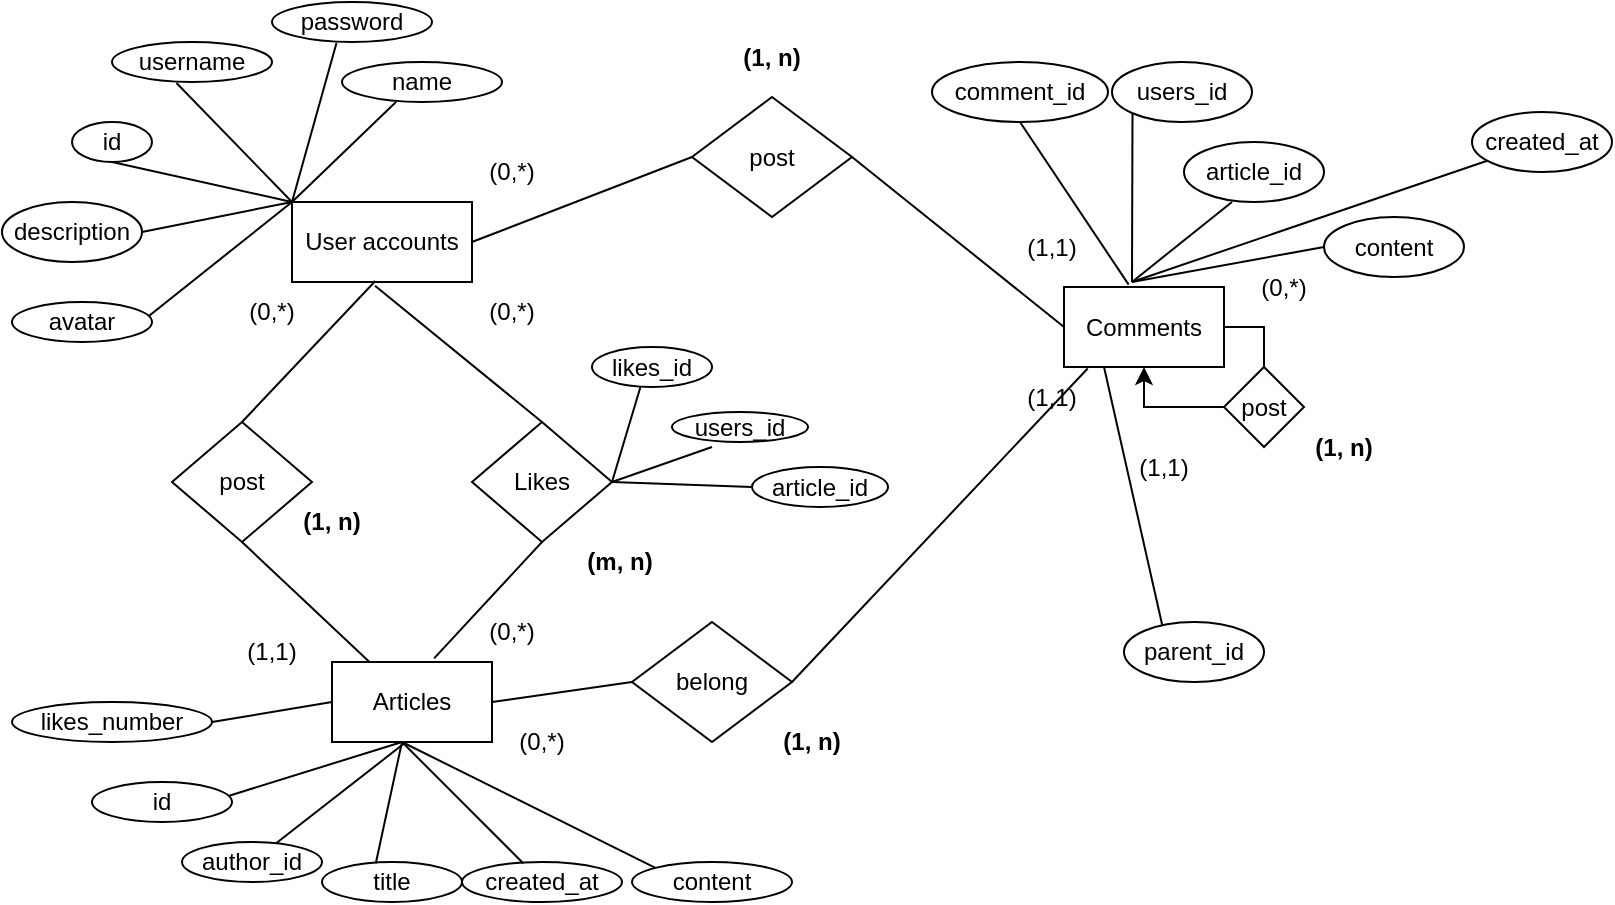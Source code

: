 <mxfile version="26.0.9">
  <diagram name="第 1 页" id="D_iLjtlxCESLnS4mteuK">
    <mxGraphModel dx="1461" dy="618" grid="1" gridSize="10" guides="1" tooltips="1" connect="1" arrows="1" fold="1" page="1" pageScale="1" pageWidth="827" pageHeight="1169" math="0" shadow="0">
      <root>
        <mxCell id="0" />
        <mxCell id="1" parent="0" />
        <mxCell id="KNTMLD6Z3FQGWexC-2fK-97" value="" style="group" vertex="1" connectable="0" parent="1">
          <mxGeometry x="220" y="110" width="805" height="450" as="geometry" />
        </mxCell>
        <mxCell id="KNTMLD6Z3FQGWexC-2fK-1" value="User accounts" style="rounded=0;whiteSpace=wrap;html=1;" vertex="1" parent="KNTMLD6Z3FQGWexC-2fK-97">
          <mxGeometry x="145" y="100" width="90" height="40" as="geometry" />
        </mxCell>
        <mxCell id="KNTMLD6Z3FQGWexC-2fK-2" value="Articles" style="rounded=0;whiteSpace=wrap;html=1;" vertex="1" parent="KNTMLD6Z3FQGWexC-2fK-97">
          <mxGeometry x="165" y="330" width="80" height="40" as="geometry" />
        </mxCell>
        <mxCell id="KNTMLD6Z3FQGWexC-2fK-3" value="Comments" style="rounded=0;whiteSpace=wrap;html=1;" vertex="1" parent="KNTMLD6Z3FQGWexC-2fK-97">
          <mxGeometry x="531" y="142.5" width="80" height="40" as="geometry" />
        </mxCell>
        <mxCell id="KNTMLD6Z3FQGWexC-2fK-6" value="post" style="rhombus;whiteSpace=wrap;html=1;" vertex="1" parent="KNTMLD6Z3FQGWexC-2fK-97">
          <mxGeometry x="85" y="210" width="70" height="60" as="geometry" />
        </mxCell>
        <mxCell id="KNTMLD6Z3FQGWexC-2fK-7" value="" style="endArrow=none;html=1;rounded=0;entryX=0.463;entryY=0.987;entryDx=0;entryDy=0;exitX=0.5;exitY=0;exitDx=0;exitDy=0;entryPerimeter=0;" edge="1" parent="KNTMLD6Z3FQGWexC-2fK-97" source="KNTMLD6Z3FQGWexC-2fK-6" target="KNTMLD6Z3FQGWexC-2fK-1">
          <mxGeometry width="50" height="50" relative="1" as="geometry">
            <mxPoint x="265" y="290" as="sourcePoint" />
            <mxPoint x="315" y="240" as="targetPoint" />
          </mxGeometry>
        </mxCell>
        <mxCell id="KNTMLD6Z3FQGWexC-2fK-8" value="" style="endArrow=none;html=1;rounded=0;entryX=0.5;entryY=1;entryDx=0;entryDy=0;" edge="1" parent="KNTMLD6Z3FQGWexC-2fK-97" source="KNTMLD6Z3FQGWexC-2fK-2" target="KNTMLD6Z3FQGWexC-2fK-6">
          <mxGeometry width="50" height="50" relative="1" as="geometry">
            <mxPoint x="295" y="320" as="sourcePoint" />
            <mxPoint x="229.71" y="320" as="targetPoint" />
          </mxGeometry>
        </mxCell>
        <mxCell id="KNTMLD6Z3FQGWexC-2fK-10" value="(0,*)" style="text;html=1;align=center;verticalAlign=middle;whiteSpace=wrap;rounded=0;" vertex="1" parent="KNTMLD6Z3FQGWexC-2fK-97">
          <mxGeometry x="115" y="140" width="40" height="30" as="geometry" />
        </mxCell>
        <mxCell id="KNTMLD6Z3FQGWexC-2fK-11" value="(1,1)" style="text;html=1;align=center;verticalAlign=middle;whiteSpace=wrap;rounded=0;" vertex="1" parent="KNTMLD6Z3FQGWexC-2fK-97">
          <mxGeometry x="115" y="310" width="40" height="30" as="geometry" />
        </mxCell>
        <mxCell id="KNTMLD6Z3FQGWexC-2fK-14" value="" style="endArrow=none;html=1;rounded=0;entryX=1;entryY=0.5;entryDx=0;entryDy=0;exitX=0;exitY=0.5;exitDx=0;exitDy=0;" edge="1" parent="KNTMLD6Z3FQGWexC-2fK-97" source="KNTMLD6Z3FQGWexC-2fK-15" target="KNTMLD6Z3FQGWexC-2fK-1">
          <mxGeometry width="50" height="50" relative="1" as="geometry">
            <mxPoint x="305" y="210" as="sourcePoint" />
            <mxPoint x="282" y="209" as="targetPoint" />
          </mxGeometry>
        </mxCell>
        <mxCell id="KNTMLD6Z3FQGWexC-2fK-15" value="post" style="rhombus;whiteSpace=wrap;html=1;" vertex="1" parent="KNTMLD6Z3FQGWexC-2fK-97">
          <mxGeometry x="345" y="47.5" width="80" height="60" as="geometry" />
        </mxCell>
        <mxCell id="KNTMLD6Z3FQGWexC-2fK-16" value="" style="endArrow=none;html=1;rounded=0;entryX=1;entryY=0.5;entryDx=0;entryDy=0;exitX=0;exitY=0.5;exitDx=0;exitDy=0;" edge="1" parent="KNTMLD6Z3FQGWexC-2fK-97" source="KNTMLD6Z3FQGWexC-2fK-3" target="KNTMLD6Z3FQGWexC-2fK-15">
          <mxGeometry width="50" height="50" relative="1" as="geometry">
            <mxPoint x="445" y="209.71" as="sourcePoint" />
            <mxPoint x="415" y="209.71" as="targetPoint" />
          </mxGeometry>
        </mxCell>
        <mxCell id="KNTMLD6Z3FQGWexC-2fK-17" style="edgeStyle=orthogonalEdgeStyle;rounded=0;orthogonalLoop=1;jettySize=auto;html=1;exitX=1;exitY=0.5;exitDx=0;exitDy=0;" edge="1" parent="KNTMLD6Z3FQGWexC-2fK-97" source="KNTMLD6Z3FQGWexC-2fK-3" target="KNTMLD6Z3FQGWexC-2fK-3">
          <mxGeometry relative="1" as="geometry" />
        </mxCell>
        <mxCell id="KNTMLD6Z3FQGWexC-2fK-18" value="post" style="rhombus;whiteSpace=wrap;html=1;" vertex="1" parent="KNTMLD6Z3FQGWexC-2fK-97">
          <mxGeometry x="611" y="182.5" width="40" height="40" as="geometry" />
        </mxCell>
        <mxCell id="KNTMLD6Z3FQGWexC-2fK-19" value="(0,*)" style="text;html=1;align=center;verticalAlign=middle;whiteSpace=wrap;rounded=0;" vertex="1" parent="KNTMLD6Z3FQGWexC-2fK-97">
          <mxGeometry x="621" y="122.5" width="40" height="40" as="geometry" />
        </mxCell>
        <mxCell id="KNTMLD6Z3FQGWexC-2fK-20" value="(1,1)" style="text;html=1;align=center;verticalAlign=middle;whiteSpace=wrap;rounded=0;" vertex="1" parent="KNTMLD6Z3FQGWexC-2fK-97">
          <mxGeometry x="561" y="212.5" width="40" height="40" as="geometry" />
        </mxCell>
        <mxCell id="KNTMLD6Z3FQGWexC-2fK-21" value="&lt;b&gt;(1, n)&lt;/b&gt;" style="text;html=1;align=center;verticalAlign=middle;whiteSpace=wrap;rounded=0;" vertex="1" parent="KNTMLD6Z3FQGWexC-2fK-97">
          <mxGeometry x="651" y="202.5" width="40" height="40" as="geometry" />
        </mxCell>
        <mxCell id="KNTMLD6Z3FQGWexC-2fK-22" value="Likes" style="rhombus;whiteSpace=wrap;html=1;" vertex="1" parent="KNTMLD6Z3FQGWexC-2fK-97">
          <mxGeometry x="235" y="210" width="70" height="60" as="geometry" />
        </mxCell>
        <mxCell id="KNTMLD6Z3FQGWexC-2fK-23" value="" style="endArrow=none;html=1;rounded=0;entryX=0.461;entryY=1.046;entryDx=0;entryDy=0;exitX=0.5;exitY=0;exitDx=0;exitDy=0;entryPerimeter=0;" edge="1" parent="KNTMLD6Z3FQGWexC-2fK-97" source="KNTMLD6Z3FQGWexC-2fK-22" target="KNTMLD6Z3FQGWexC-2fK-1">
          <mxGeometry width="50" height="50" relative="1" as="geometry">
            <mxPoint x="340" y="170" as="sourcePoint" />
            <mxPoint x="205" y="140" as="targetPoint" />
          </mxGeometry>
        </mxCell>
        <mxCell id="KNTMLD6Z3FQGWexC-2fK-25" value="" style="endArrow=none;html=1;rounded=0;entryX=0.5;entryY=1;entryDx=0;entryDy=0;exitX=0.638;exitY=-0.046;exitDx=0;exitDy=0;exitPerimeter=0;" edge="1" parent="KNTMLD6Z3FQGWexC-2fK-97" source="KNTMLD6Z3FQGWexC-2fK-2" target="KNTMLD6Z3FQGWexC-2fK-22">
          <mxGeometry width="50" height="50" relative="1" as="geometry">
            <mxPoint x="359" y="330" as="sourcePoint" />
            <mxPoint x="295" y="270" as="targetPoint" />
          </mxGeometry>
        </mxCell>
        <mxCell id="KNTMLD6Z3FQGWexC-2fK-26" value="(0,*)" style="text;html=1;align=center;verticalAlign=middle;whiteSpace=wrap;rounded=0;" vertex="1" parent="KNTMLD6Z3FQGWexC-2fK-97">
          <mxGeometry x="235" y="140" width="40" height="30" as="geometry" />
        </mxCell>
        <mxCell id="KNTMLD6Z3FQGWexC-2fK-27" value="(0,*)" style="text;html=1;align=center;verticalAlign=middle;whiteSpace=wrap;rounded=0;" vertex="1" parent="KNTMLD6Z3FQGWexC-2fK-97">
          <mxGeometry x="235" y="300" width="40" height="30" as="geometry" />
        </mxCell>
        <mxCell id="KNTMLD6Z3FQGWexC-2fK-28" value="&lt;b&gt;(m, n)&lt;/b&gt;" style="text;html=1;align=center;verticalAlign=middle;whiteSpace=wrap;rounded=0;" vertex="1" parent="KNTMLD6Z3FQGWexC-2fK-97">
          <mxGeometry x="289" y="260" width="40" height="40" as="geometry" />
        </mxCell>
        <mxCell id="KNTMLD6Z3FQGWexC-2fK-29" value="&lt;b&gt;(1, n)&lt;/b&gt;" style="text;html=1;align=center;verticalAlign=middle;whiteSpace=wrap;rounded=0;" vertex="1" parent="KNTMLD6Z3FQGWexC-2fK-97">
          <mxGeometry x="145" y="240" width="40" height="40" as="geometry" />
        </mxCell>
        <mxCell id="KNTMLD6Z3FQGWexC-2fK-30" value="(0,*)" style="text;html=1;align=center;verticalAlign=middle;whiteSpace=wrap;rounded=0;" vertex="1" parent="KNTMLD6Z3FQGWexC-2fK-97">
          <mxGeometry x="235" y="70" width="40" height="30" as="geometry" />
        </mxCell>
        <mxCell id="KNTMLD6Z3FQGWexC-2fK-31" value="(1,1)" style="text;html=1;align=center;verticalAlign=middle;whiteSpace=wrap;rounded=0;" vertex="1" parent="KNTMLD6Z3FQGWexC-2fK-97">
          <mxGeometry x="505" y="107.5" width="40" height="30" as="geometry" />
        </mxCell>
        <mxCell id="KNTMLD6Z3FQGWexC-2fK-32" value="&lt;b&gt;(1, n)&lt;/b&gt;" style="text;html=1;align=center;verticalAlign=middle;whiteSpace=wrap;rounded=0;" vertex="1" parent="KNTMLD6Z3FQGWexC-2fK-97">
          <mxGeometry x="365" y="7.5" width="40" height="40" as="geometry" />
        </mxCell>
        <mxCell id="KNTMLD6Z3FQGWexC-2fK-33" value="" style="endArrow=none;html=1;rounded=0;entryX=1;entryY=0.5;entryDx=0;entryDy=0;exitX=0;exitY=0.5;exitDx=0;exitDy=0;" edge="1" parent="KNTMLD6Z3FQGWexC-2fK-97" source="KNTMLD6Z3FQGWexC-2fK-34">
          <mxGeometry width="50" height="50" relative="1" as="geometry">
            <mxPoint x="335" y="320" as="sourcePoint" />
            <mxPoint x="245" y="350" as="targetPoint" />
          </mxGeometry>
        </mxCell>
        <mxCell id="KNTMLD6Z3FQGWexC-2fK-34" value="belong" style="rhombus;whiteSpace=wrap;html=1;" vertex="1" parent="KNTMLD6Z3FQGWexC-2fK-97">
          <mxGeometry x="315" y="310" width="80" height="60" as="geometry" />
        </mxCell>
        <mxCell id="KNTMLD6Z3FQGWexC-2fK-35" value="" style="endArrow=none;html=1;rounded=0;entryX=1;entryY=0.5;entryDx=0;entryDy=0;exitX=0.946;exitY=0.144;exitDx=0;exitDy=0;exitPerimeter=0;" edge="1" parent="KNTMLD6Z3FQGWexC-2fK-97" source="KNTMLD6Z3FQGWexC-2fK-36" target="KNTMLD6Z3FQGWexC-2fK-34">
          <mxGeometry width="50" height="50" relative="1" as="geometry">
            <mxPoint x="425" y="220" as="sourcePoint" />
            <mxPoint x="405" y="330" as="targetPoint" />
          </mxGeometry>
        </mxCell>
        <mxCell id="KNTMLD6Z3FQGWexC-2fK-36" value="(1,1)" style="text;html=1;align=center;verticalAlign=middle;whiteSpace=wrap;rounded=0;" vertex="1" parent="KNTMLD6Z3FQGWexC-2fK-97">
          <mxGeometry x="505" y="177.5" width="40" height="40" as="geometry" />
        </mxCell>
        <mxCell id="KNTMLD6Z3FQGWexC-2fK-37" value="(0,*)" style="text;html=1;align=center;verticalAlign=middle;whiteSpace=wrap;rounded=0;" vertex="1" parent="KNTMLD6Z3FQGWexC-2fK-97">
          <mxGeometry x="250" y="350" width="40" height="40" as="geometry" />
        </mxCell>
        <mxCell id="KNTMLD6Z3FQGWexC-2fK-38" value="&lt;b&gt;(1, n)&lt;/b&gt;" style="text;html=1;align=center;verticalAlign=middle;whiteSpace=wrap;rounded=0;" vertex="1" parent="KNTMLD6Z3FQGWexC-2fK-97">
          <mxGeometry x="385" y="350" width="40" height="40" as="geometry" />
        </mxCell>
        <mxCell id="KNTMLD6Z3FQGWexC-2fK-39" value="id" style="ellipse;whiteSpace=wrap;html=1;" vertex="1" parent="KNTMLD6Z3FQGWexC-2fK-97">
          <mxGeometry x="35" y="60" width="40" height="20" as="geometry" />
        </mxCell>
        <mxCell id="KNTMLD6Z3FQGWexC-2fK-42" value="" style="endArrow=none;html=1;rounded=0;entryX=0.5;entryY=1;entryDx=0;entryDy=0;exitX=0;exitY=0;exitDx=0;exitDy=0;" edge="1" parent="KNTMLD6Z3FQGWexC-2fK-97" source="KNTMLD6Z3FQGWexC-2fK-1" target="KNTMLD6Z3FQGWexC-2fK-39">
          <mxGeometry width="50" height="50" relative="1" as="geometry">
            <mxPoint x="110" y="105" as="sourcePoint" />
            <mxPoint x="160" y="55" as="targetPoint" />
          </mxGeometry>
        </mxCell>
        <mxCell id="KNTMLD6Z3FQGWexC-2fK-45" value="username" style="ellipse;whiteSpace=wrap;html=1;" vertex="1" parent="KNTMLD6Z3FQGWexC-2fK-97">
          <mxGeometry x="55" y="20" width="80" height="20" as="geometry" />
        </mxCell>
        <mxCell id="KNTMLD6Z3FQGWexC-2fK-46" value="" style="endArrow=none;html=1;rounded=0;entryX=0.403;entryY=1.026;entryDx=0;entryDy=0;entryPerimeter=0;" edge="1" parent="KNTMLD6Z3FQGWexC-2fK-97" target="KNTMLD6Z3FQGWexC-2fK-45">
          <mxGeometry width="50" height="50" relative="1" as="geometry">
            <mxPoint x="145" y="100" as="sourcePoint" />
            <mxPoint x="135" y="40" as="targetPoint" />
          </mxGeometry>
        </mxCell>
        <mxCell id="KNTMLD6Z3FQGWexC-2fK-47" value="password" style="ellipse;whiteSpace=wrap;html=1;" vertex="1" parent="KNTMLD6Z3FQGWexC-2fK-97">
          <mxGeometry x="135" width="80" height="20" as="geometry" />
        </mxCell>
        <mxCell id="KNTMLD6Z3FQGWexC-2fK-48" value="" style="endArrow=none;html=1;rounded=0;entryX=0.403;entryY=1.026;entryDx=0;entryDy=0;entryPerimeter=0;" edge="1" parent="KNTMLD6Z3FQGWexC-2fK-97" target="KNTMLD6Z3FQGWexC-2fK-47">
          <mxGeometry width="50" height="50" relative="1" as="geometry">
            <mxPoint x="145" y="100" as="sourcePoint" />
            <mxPoint x="210" y="10" as="targetPoint" />
          </mxGeometry>
        </mxCell>
        <mxCell id="KNTMLD6Z3FQGWexC-2fK-50" value="" style="endArrow=none;html=1;rounded=0;exitX=0;exitY=0;exitDx=0;exitDy=0;" edge="1" parent="KNTMLD6Z3FQGWexC-2fK-97" source="KNTMLD6Z3FQGWexC-2fK-1">
          <mxGeometry width="50" height="50" relative="1" as="geometry">
            <mxPoint x="175" y="100" as="sourcePoint" />
            <mxPoint x="197" y="50" as="targetPoint" />
          </mxGeometry>
        </mxCell>
        <mxCell id="KNTMLD6Z3FQGWexC-2fK-51" value="name" style="ellipse;whiteSpace=wrap;html=1;" vertex="1" parent="KNTMLD6Z3FQGWexC-2fK-97">
          <mxGeometry x="170" y="30" width="80" height="20" as="geometry" />
        </mxCell>
        <mxCell id="KNTMLD6Z3FQGWexC-2fK-53" value="description" style="ellipse;whiteSpace=wrap;html=1;" vertex="1" parent="KNTMLD6Z3FQGWexC-2fK-97">
          <mxGeometry y="100" width="70" height="30" as="geometry" />
        </mxCell>
        <mxCell id="KNTMLD6Z3FQGWexC-2fK-54" value="" style="endArrow=none;html=1;rounded=0;entryX=1;entryY=0.5;entryDx=0;entryDy=0;exitX=0;exitY=0;exitDx=0;exitDy=0;" edge="1" target="KNTMLD6Z3FQGWexC-2fK-53" parent="KNTMLD6Z3FQGWexC-2fK-97" source="KNTMLD6Z3FQGWexC-2fK-1">
          <mxGeometry width="50" height="50" relative="1" as="geometry">
            <mxPoint x="145" y="140" as="sourcePoint" />
            <mxPoint x="160" y="95" as="targetPoint" />
          </mxGeometry>
        </mxCell>
        <mxCell id="KNTMLD6Z3FQGWexC-2fK-55" value="" style="endArrow=none;html=1;rounded=0;exitX=0;exitY=0;exitDx=0;exitDy=0;entryX=0.98;entryY=0.343;entryDx=0;entryDy=0;entryPerimeter=0;" edge="1" parent="KNTMLD6Z3FQGWexC-2fK-97" source="KNTMLD6Z3FQGWexC-2fK-1" target="KNTMLD6Z3FQGWexC-2fK-56">
          <mxGeometry width="50" height="50" relative="1" as="geometry">
            <mxPoint x="-15" y="225" as="sourcePoint" />
            <mxPoint x="37" y="175" as="targetPoint" />
          </mxGeometry>
        </mxCell>
        <mxCell id="KNTMLD6Z3FQGWexC-2fK-56" value="avatar" style="ellipse;whiteSpace=wrap;html=1;" vertex="1" parent="KNTMLD6Z3FQGWexC-2fK-97">
          <mxGeometry x="5" y="150" width="70" height="20" as="geometry" />
        </mxCell>
        <mxCell id="KNTMLD6Z3FQGWexC-2fK-57" value="" style="endArrow=none;html=1;rounded=0;entryX=0.98;entryY=0.343;entryDx=0;entryDy=0;entryPerimeter=0;" edge="1" parent="KNTMLD6Z3FQGWexC-2fK-97" target="KNTMLD6Z3FQGWexC-2fK-58">
          <mxGeometry width="50" height="50" relative="1" as="geometry">
            <mxPoint x="200" y="370" as="sourcePoint" />
            <mxPoint x="82" y="445" as="targetPoint" />
          </mxGeometry>
        </mxCell>
        <mxCell id="KNTMLD6Z3FQGWexC-2fK-58" value="id" style="ellipse;whiteSpace=wrap;html=1;" vertex="1" parent="KNTMLD6Z3FQGWexC-2fK-97">
          <mxGeometry x="45" y="390" width="70" height="20" as="geometry" />
        </mxCell>
        <mxCell id="KNTMLD6Z3FQGWexC-2fK-59" value="author_id" style="ellipse;whiteSpace=wrap;html=1;" vertex="1" parent="KNTMLD6Z3FQGWexC-2fK-97">
          <mxGeometry x="90" y="420" width="70" height="20" as="geometry" />
        </mxCell>
        <mxCell id="KNTMLD6Z3FQGWexC-2fK-60" value="" style="endArrow=none;html=1;rounded=0;" edge="1" parent="KNTMLD6Z3FQGWexC-2fK-97" target="KNTMLD6Z3FQGWexC-2fK-59">
          <mxGeometry width="50" height="50" relative="1" as="geometry">
            <mxPoint x="202" y="370" as="sourcePoint" />
            <mxPoint x="140" y="397" as="targetPoint" />
          </mxGeometry>
        </mxCell>
        <mxCell id="KNTMLD6Z3FQGWexC-2fK-61" value="title" style="ellipse;whiteSpace=wrap;html=1;" vertex="1" parent="KNTMLD6Z3FQGWexC-2fK-97">
          <mxGeometry x="160" y="430" width="70" height="20" as="geometry" />
        </mxCell>
        <mxCell id="KNTMLD6Z3FQGWexC-2fK-62" value="" style="endArrow=none;html=1;rounded=0;entryX=0.384;entryY=0.036;entryDx=0;entryDy=0;entryPerimeter=0;" edge="1" parent="KNTMLD6Z3FQGWexC-2fK-97" target="KNTMLD6Z3FQGWexC-2fK-61">
          <mxGeometry width="50" height="50" relative="1" as="geometry">
            <mxPoint x="200" y="370" as="sourcePoint" />
            <mxPoint x="199" y="410" as="targetPoint" />
          </mxGeometry>
        </mxCell>
        <mxCell id="KNTMLD6Z3FQGWexC-2fK-63" value="created_at" style="ellipse;whiteSpace=wrap;html=1;" vertex="1" parent="KNTMLD6Z3FQGWexC-2fK-97">
          <mxGeometry x="230" y="430" width="80" height="20" as="geometry" />
        </mxCell>
        <mxCell id="KNTMLD6Z3FQGWexC-2fK-64" value="" style="endArrow=none;html=1;rounded=0;entryX=0.384;entryY=0.036;entryDx=0;entryDy=0;entryPerimeter=0;" edge="1" parent="KNTMLD6Z3FQGWexC-2fK-97" target="KNTMLD6Z3FQGWexC-2fK-63">
          <mxGeometry width="50" height="50" relative="1" as="geometry">
            <mxPoint x="200" y="370" as="sourcePoint" />
            <mxPoint x="279" y="420" as="targetPoint" />
          </mxGeometry>
        </mxCell>
        <mxCell id="KNTMLD6Z3FQGWexC-2fK-65" value="content" style="ellipse;whiteSpace=wrap;html=1;" vertex="1" parent="KNTMLD6Z3FQGWexC-2fK-97">
          <mxGeometry x="315" y="430" width="80" height="20" as="geometry" />
        </mxCell>
        <mxCell id="KNTMLD6Z3FQGWexC-2fK-66" value="" style="endArrow=none;html=1;rounded=0;entryX=0;entryY=0;entryDx=0;entryDy=0;" edge="1" parent="KNTMLD6Z3FQGWexC-2fK-97" target="KNTMLD6Z3FQGWexC-2fK-65">
          <mxGeometry width="50" height="50" relative="1" as="geometry">
            <mxPoint x="200" y="370" as="sourcePoint" />
            <mxPoint x="351" y="431" as="targetPoint" />
          </mxGeometry>
        </mxCell>
        <mxCell id="KNTMLD6Z3FQGWexC-2fK-71" value="" style="endArrow=none;html=1;rounded=0;entryX=0;entryY=0.5;entryDx=0;entryDy=0;exitX=1;exitY=0.5;exitDx=0;exitDy=0;" edge="1" parent="KNTMLD6Z3FQGWexC-2fK-97" source="KNTMLD6Z3FQGWexC-2fK-72" target="KNTMLD6Z3FQGWexC-2fK-2">
          <mxGeometry width="50" height="50" relative="1" as="geometry">
            <mxPoint x="95" y="360" as="sourcePoint" />
            <mxPoint x="90" y="321" as="targetPoint" />
          </mxGeometry>
        </mxCell>
        <mxCell id="KNTMLD6Z3FQGWexC-2fK-72" value="likes_number" style="ellipse;whiteSpace=wrap;html=1;" vertex="1" parent="KNTMLD6Z3FQGWexC-2fK-97">
          <mxGeometry x="5" y="350" width="100" height="20" as="geometry" />
        </mxCell>
        <mxCell id="KNTMLD6Z3FQGWexC-2fK-73" value="likes_id" style="ellipse;whiteSpace=wrap;html=1;" vertex="1" parent="KNTMLD6Z3FQGWexC-2fK-97">
          <mxGeometry x="295" y="172.5" width="60" height="20" as="geometry" />
        </mxCell>
        <mxCell id="KNTMLD6Z3FQGWexC-2fK-74" value="" style="endArrow=none;html=1;rounded=0;entryX=0.403;entryY=1.006;entryDx=0;entryDy=0;exitX=1;exitY=0.5;exitDx=0;exitDy=0;entryPerimeter=0;" edge="1" parent="KNTMLD6Z3FQGWexC-2fK-97" source="KNTMLD6Z3FQGWexC-2fK-22" target="KNTMLD6Z3FQGWexC-2fK-73">
          <mxGeometry width="50" height="50" relative="1" as="geometry">
            <mxPoint x="335" y="242.5" as="sourcePoint" />
            <mxPoint x="380" y="217.5" as="targetPoint" />
          </mxGeometry>
        </mxCell>
        <mxCell id="KNTMLD6Z3FQGWexC-2fK-75" value="" style="endArrow=none;html=1;rounded=0;exitX=1;exitY=0.5;exitDx=0;exitDy=0;" edge="1" parent="KNTMLD6Z3FQGWexC-2fK-97" source="KNTMLD6Z3FQGWexC-2fK-22">
          <mxGeometry width="50" height="50" relative="1" as="geometry">
            <mxPoint x="335" y="242.5" as="sourcePoint" />
            <mxPoint x="355" y="222.5" as="targetPoint" />
          </mxGeometry>
        </mxCell>
        <mxCell id="KNTMLD6Z3FQGWexC-2fK-76" value="users_id" style="ellipse;whiteSpace=wrap;html=1;" vertex="1" parent="KNTMLD6Z3FQGWexC-2fK-97">
          <mxGeometry x="335" y="205" width="68" height="15" as="geometry" />
        </mxCell>
        <mxCell id="KNTMLD6Z3FQGWexC-2fK-77" value="" style="endArrow=none;html=1;rounded=0;entryX=0;entryY=0.5;entryDx=0;entryDy=0;" edge="1" parent="KNTMLD6Z3FQGWexC-2fK-97" target="KNTMLD6Z3FQGWexC-2fK-78">
          <mxGeometry width="50" height="50" relative="1" as="geometry">
            <mxPoint x="305" y="240" as="sourcePoint" />
            <mxPoint x="355" y="242.5" as="targetPoint" />
          </mxGeometry>
        </mxCell>
        <mxCell id="KNTMLD6Z3FQGWexC-2fK-78" value="article_id" style="ellipse;whiteSpace=wrap;html=1;" vertex="1" parent="KNTMLD6Z3FQGWexC-2fK-97">
          <mxGeometry x="375" y="232.5" width="68" height="20" as="geometry" />
        </mxCell>
        <mxCell id="KNTMLD6Z3FQGWexC-2fK-81" value="" style="endArrow=none;html=1;rounded=0;exitX=0.404;exitY=-0.029;exitDx=0;exitDy=0;exitPerimeter=0;entryX=0.5;entryY=1;entryDx=0;entryDy=0;" edge="1" parent="KNTMLD6Z3FQGWexC-2fK-97" source="KNTMLD6Z3FQGWexC-2fK-3" target="KNTMLD6Z3FQGWexC-2fK-82">
          <mxGeometry width="50" height="50" relative="1" as="geometry">
            <mxPoint x="532" y="80" as="sourcePoint" />
            <mxPoint x="582" y="62.5" as="targetPoint" />
          </mxGeometry>
        </mxCell>
        <mxCell id="KNTMLD6Z3FQGWexC-2fK-82" value="comment_id" style="ellipse;whiteSpace=wrap;html=1;" vertex="1" parent="KNTMLD6Z3FQGWexC-2fK-97">
          <mxGeometry x="465" y="30" width="88" height="30" as="geometry" />
        </mxCell>
        <mxCell id="KNTMLD6Z3FQGWexC-2fK-83" value="users_id" style="ellipse;whiteSpace=wrap;html=1;" vertex="1" parent="KNTMLD6Z3FQGWexC-2fK-97">
          <mxGeometry x="555" y="30" width="70" height="30" as="geometry" />
        </mxCell>
        <mxCell id="KNTMLD6Z3FQGWexC-2fK-84" value="" style="endArrow=none;html=1;rounded=0;entryX=0;entryY=1;entryDx=0;entryDy=0;" edge="1" parent="KNTMLD6Z3FQGWexC-2fK-97" target="KNTMLD6Z3FQGWexC-2fK-83">
          <mxGeometry width="50" height="50" relative="1" as="geometry">
            <mxPoint x="565" y="140" as="sourcePoint" />
            <mxPoint x="514" y="70" as="targetPoint" />
          </mxGeometry>
        </mxCell>
        <mxCell id="KNTMLD6Z3FQGWexC-2fK-85" value="" style="endArrow=none;html=1;rounded=0;" edge="1" parent="KNTMLD6Z3FQGWexC-2fK-97">
          <mxGeometry width="50" height="50" relative="1" as="geometry">
            <mxPoint x="565" y="140" as="sourcePoint" />
            <mxPoint x="615" y="100" as="targetPoint" />
          </mxGeometry>
        </mxCell>
        <mxCell id="KNTMLD6Z3FQGWexC-2fK-86" value="article_id" style="ellipse;whiteSpace=wrap;html=1;" vertex="1" parent="KNTMLD6Z3FQGWexC-2fK-97">
          <mxGeometry x="591" y="70" width="70" height="30" as="geometry" />
        </mxCell>
        <mxCell id="KNTMLD6Z3FQGWexC-2fK-87" value="" style="endArrow=none;html=1;rounded=0;entryX=1;entryY=0;entryDx=0;entryDy=0;" edge="1" parent="KNTMLD6Z3FQGWexC-2fK-97" target="KNTMLD6Z3FQGWexC-2fK-19">
          <mxGeometry width="50" height="50" relative="1" as="geometry">
            <mxPoint x="565" y="140" as="sourcePoint" />
            <mxPoint x="655" y="110" as="targetPoint" />
          </mxGeometry>
        </mxCell>
        <mxCell id="KNTMLD6Z3FQGWexC-2fK-88" value="content" style="ellipse;whiteSpace=wrap;html=1;" vertex="1" parent="KNTMLD6Z3FQGWexC-2fK-97">
          <mxGeometry x="661" y="107.5" width="70" height="30" as="geometry" />
        </mxCell>
        <mxCell id="KNTMLD6Z3FQGWexC-2fK-89" value="" style="endArrow=none;html=1;rounded=0;" edge="1" parent="KNTMLD6Z3FQGWexC-2fK-97" target="KNTMLD6Z3FQGWexC-2fK-90">
          <mxGeometry width="50" height="50" relative="1" as="geometry">
            <mxPoint x="565" y="140" as="sourcePoint" />
            <mxPoint x="757" y="33" as="targetPoint" />
          </mxGeometry>
        </mxCell>
        <mxCell id="KNTMLD6Z3FQGWexC-2fK-90" value="created_at" style="ellipse;whiteSpace=wrap;html=1;" vertex="1" parent="KNTMLD6Z3FQGWexC-2fK-97">
          <mxGeometry x="735" y="55" width="70" height="30" as="geometry" />
        </mxCell>
        <mxCell id="KNTMLD6Z3FQGWexC-2fK-91" value="" style="endArrow=none;html=1;rounded=0;entryX=1;entryY=0;entryDx=0;entryDy=0;exitX=0.25;exitY=1;exitDx=0;exitDy=0;" edge="1" parent="KNTMLD6Z3FQGWexC-2fK-97" source="KNTMLD6Z3FQGWexC-2fK-3">
          <mxGeometry width="50" height="50" relative="1" as="geometry">
            <mxPoint x="485" y="332.5" as="sourcePoint" />
            <mxPoint x="581" y="315.5" as="targetPoint" />
          </mxGeometry>
        </mxCell>
        <mxCell id="KNTMLD6Z3FQGWexC-2fK-92" value="parent_id" style="ellipse;whiteSpace=wrap;html=1;" vertex="1" parent="KNTMLD6Z3FQGWexC-2fK-97">
          <mxGeometry x="561" y="310" width="70" height="30" as="geometry" />
        </mxCell>
      </root>
    </mxGraphModel>
  </diagram>
</mxfile>
